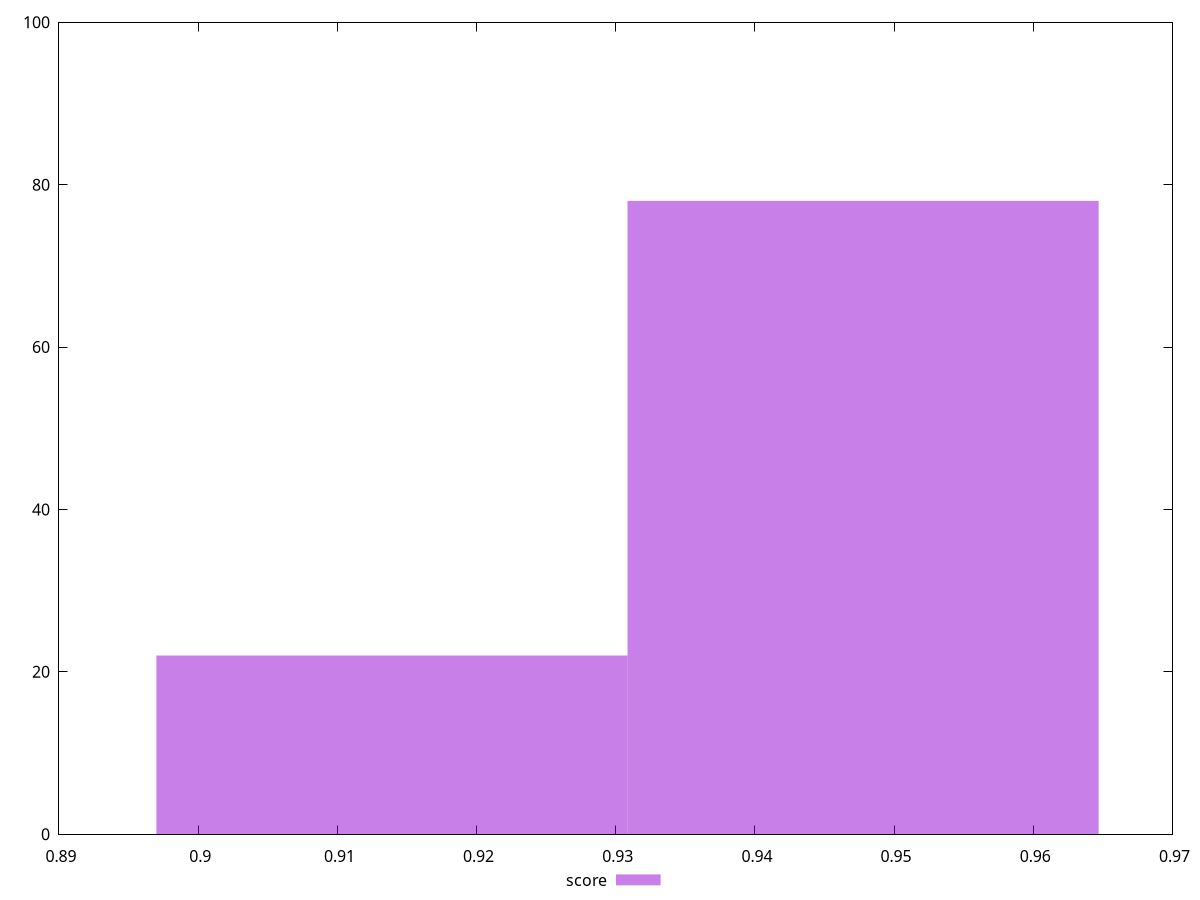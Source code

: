 reset
set terminal svg size 640, 490 enhanced background rgb 'white'
set output "reprap/first-contentful-paint/samples/pages+cached/score/histogram.svg"

$score <<EOF
0.9477688232570497 78
0.913919936712155 22
EOF

set key outside below
set boxwidth 0.03384888654489463
set yrange [0:100]
set style fill transparent solid 0.5 noborder

plot \
  $score title "score" with boxes, \


reset